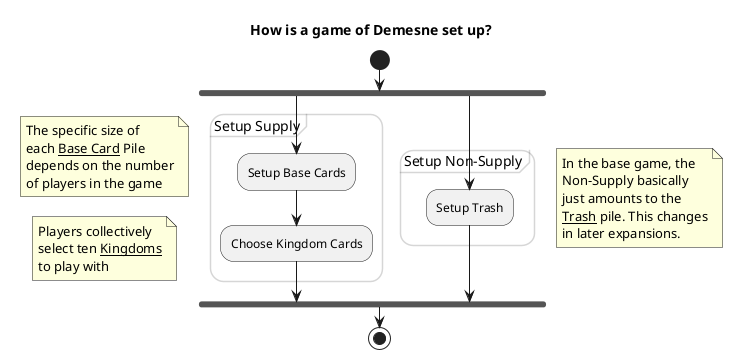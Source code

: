 @startuml
title How is a game of Demesne set up?
skinparam hyperlinkColor black
' skinparam hyperlinkUnderline false

<style>
partition {
  LineColor #33333333
  RoundCorner 25
}
</style>

start

fork

partition "Setup Supply" {
  :Setup Base Cards;

  :Choose Kingdom Cards;
}

fork again

partition "Setup Non-Supply" {
  :Setup Trash;
}

end fork

floating note left: The specific size of\neach [[base-card-class.puml {Base Cards} Base Card]] Pile\ndepends on the number\nof players in the game

floating note left: Players collectively\nselect ten [[kingdom-card-class.puml {Kingdom Cards} Kingdoms]]\nto play with



floating note right: In the base game, the\nNon-Supply basically\njust amounts to the\n[[trash-pile-class.puml {Trash} Trash]] pile. This changes\nin later expansions.

stop

@enduml
